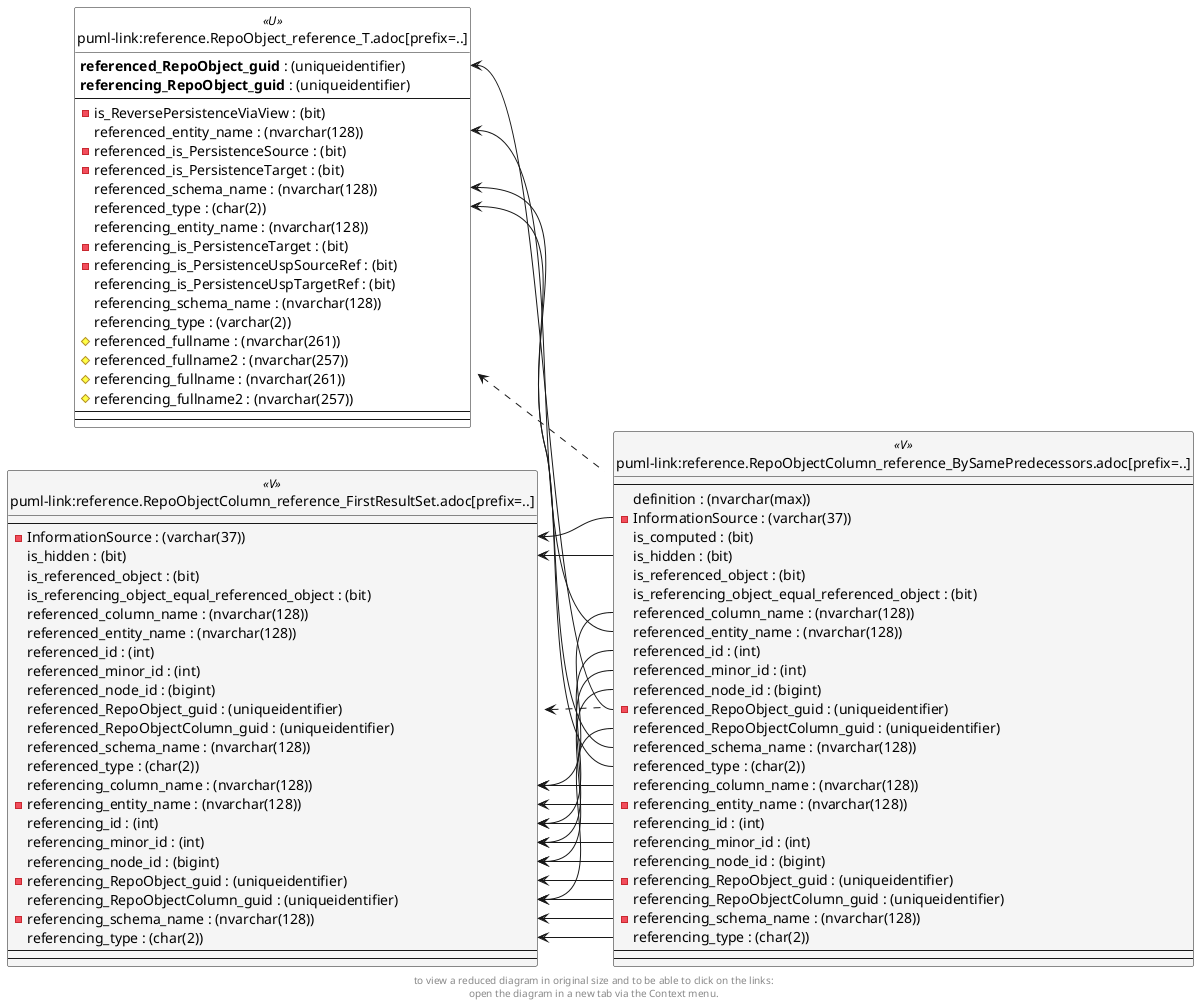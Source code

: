 @startuml
left to right direction
'top to bottom direction
hide circle
'avoide "." issues:
set namespaceSeparator none


skinparam class {
  BackgroundColor White
  BackgroundColor<<FN>> Yellow
  BackgroundColor<<FS>> Yellow
  BackgroundColor<<FT>> LightGray
  BackgroundColor<<IF>> Yellow
  BackgroundColor<<IS>> Yellow
  BackgroundColor<<P>> Aqua
  BackgroundColor<<PC>> Aqua
  BackgroundColor<<SN>> Yellow
  BackgroundColor<<SO>> SlateBlue
  BackgroundColor<<TF>> LightGray
  BackgroundColor<<TR>> Tomato
  BackgroundColor<<U>> White
  BackgroundColor<<V>> WhiteSmoke
  BackgroundColor<<X>> Aqua
}


entity "puml-link:reference.RepoObject_reference_T.adoc[prefix=..]" as reference.RepoObject_reference_T << U >> {
  **referenced_RepoObject_guid** : (uniqueidentifier)
  **referencing_RepoObject_guid** : (uniqueidentifier)
  --
  - is_ReversePersistenceViaView : (bit)
  referenced_entity_name : (nvarchar(128))
  - referenced_is_PersistenceSource : (bit)
  - referenced_is_PersistenceTarget : (bit)
  referenced_schema_name : (nvarchar(128))
  referenced_type : (char(2))
  referencing_entity_name : (nvarchar(128))
  - referencing_is_PersistenceTarget : (bit)
  - referencing_is_PersistenceUspSourceRef : (bit)
  referencing_is_PersistenceUspTargetRef : (bit)
  referencing_schema_name : (nvarchar(128))
  referencing_type : (varchar(2))
  # referenced_fullname : (nvarchar(261))
  # referenced_fullname2 : (nvarchar(257))
  # referencing_fullname : (nvarchar(261))
  # referencing_fullname2 : (nvarchar(257))
  --
  --
}

entity "puml-link:reference.RepoObjectColumn_reference_BySamePredecessors.adoc[prefix=..]" as reference.RepoObjectColumn_reference_BySamePredecessors << V >> {
  --
  definition : (nvarchar(max))
  - InformationSource : (varchar(37))
  is_computed : (bit)
  is_hidden : (bit)
  is_referenced_object : (bit)
  is_referencing_object_equal_referenced_object : (bit)
  referenced_column_name : (nvarchar(128))
  referenced_entity_name : (nvarchar(128))
  referenced_id : (int)
  referenced_minor_id : (int)
  referenced_node_id : (bigint)
  - referenced_RepoObject_guid : (uniqueidentifier)
  referenced_RepoObjectColumn_guid : (uniqueidentifier)
  referenced_schema_name : (nvarchar(128))
  referenced_type : (char(2))
  referencing_column_name : (nvarchar(128))
  - referencing_entity_name : (nvarchar(128))
  referencing_id : (int)
  referencing_minor_id : (int)
  referencing_node_id : (bigint)
  - referencing_RepoObject_guid : (uniqueidentifier)
  referencing_RepoObjectColumn_guid : (uniqueidentifier)
  - referencing_schema_name : (nvarchar(128))
  referencing_type : (char(2))
  --
  --
}

entity "puml-link:reference.RepoObjectColumn_reference_FirstResultSet.adoc[prefix=..]" as reference.RepoObjectColumn_reference_FirstResultSet << V >> {
  --
  - InformationSource : (varchar(37))
  is_hidden : (bit)
  is_referenced_object : (bit)
  is_referencing_object_equal_referenced_object : (bit)
  referenced_column_name : (nvarchar(128))
  referenced_entity_name : (nvarchar(128))
  referenced_id : (int)
  referenced_minor_id : (int)
  referenced_node_id : (bigint)
  referenced_RepoObject_guid : (uniqueidentifier)
  referenced_RepoObjectColumn_guid : (uniqueidentifier)
  referenced_schema_name : (nvarchar(128))
  referenced_type : (char(2))
  referencing_column_name : (nvarchar(128))
  - referencing_entity_name : (nvarchar(128))
  referencing_id : (int)
  referencing_minor_id : (int)
  referencing_node_id : (bigint)
  - referencing_RepoObject_guid : (uniqueidentifier)
  referencing_RepoObjectColumn_guid : (uniqueidentifier)
  - referencing_schema_name : (nvarchar(128))
  referencing_type : (char(2))
  --
  --
}

reference.RepoObject_reference_T <.. reference.RepoObjectColumn_reference_BySamePredecessors
reference.RepoObjectColumn_reference_FirstResultSet <.. reference.RepoObjectColumn_reference_BySamePredecessors
reference.RepoObject_reference_T::referenced_entity_name <-- reference.RepoObjectColumn_reference_BySamePredecessors::referenced_entity_name
reference.RepoObject_reference_T::referenced_RepoObject_guid <-- reference.RepoObjectColumn_reference_BySamePredecessors::referenced_RepoObject_guid
reference.RepoObject_reference_T::referenced_schema_name <-- reference.RepoObjectColumn_reference_BySamePredecessors::referenced_schema_name
reference.RepoObject_reference_T::referenced_type <-- reference.RepoObjectColumn_reference_BySamePredecessors::referenced_type
reference.RepoObjectColumn_reference_FirstResultSet::InformationSource <-- reference.RepoObjectColumn_reference_BySamePredecessors::InformationSource
reference.RepoObjectColumn_reference_FirstResultSet::is_hidden <-- reference.RepoObjectColumn_reference_BySamePredecessors::is_hidden
reference.RepoObjectColumn_reference_FirstResultSet::referencing_column_name <-- reference.RepoObjectColumn_reference_BySamePredecessors::referencing_column_name
reference.RepoObjectColumn_reference_FirstResultSet::referencing_column_name <-- reference.RepoObjectColumn_reference_BySamePredecessors::referenced_column_name
reference.RepoObjectColumn_reference_FirstResultSet::referencing_entity_name <-- reference.RepoObjectColumn_reference_BySamePredecessors::referencing_entity_name
reference.RepoObjectColumn_reference_FirstResultSet::referencing_id <-- reference.RepoObjectColumn_reference_BySamePredecessors::referencing_id
reference.RepoObjectColumn_reference_FirstResultSet::referencing_id <-- reference.RepoObjectColumn_reference_BySamePredecessors::referenced_id
reference.RepoObjectColumn_reference_FirstResultSet::referencing_minor_id <-- reference.RepoObjectColumn_reference_BySamePredecessors::referencing_minor_id
reference.RepoObjectColumn_reference_FirstResultSet::referencing_minor_id <-- reference.RepoObjectColumn_reference_BySamePredecessors::referenced_minor_id
reference.RepoObjectColumn_reference_FirstResultSet::referencing_node_id <-- reference.RepoObjectColumn_reference_BySamePredecessors::referencing_node_id
reference.RepoObjectColumn_reference_FirstResultSet::referencing_node_id <-- reference.RepoObjectColumn_reference_BySamePredecessors::referenced_node_id
reference.RepoObjectColumn_reference_FirstResultSet::referencing_RepoObject_guid <-- reference.RepoObjectColumn_reference_BySamePredecessors::referencing_RepoObject_guid
reference.RepoObjectColumn_reference_FirstResultSet::referencing_RepoObjectColumn_guid <-- reference.RepoObjectColumn_reference_BySamePredecessors::referencing_RepoObjectColumn_guid
reference.RepoObjectColumn_reference_FirstResultSet::referencing_RepoObjectColumn_guid <-- reference.RepoObjectColumn_reference_BySamePredecessors::referenced_RepoObjectColumn_guid
reference.RepoObjectColumn_reference_FirstResultSet::referencing_schema_name <-- reference.RepoObjectColumn_reference_BySamePredecessors::referencing_schema_name
reference.RepoObjectColumn_reference_FirstResultSet::referencing_type <-- reference.RepoObjectColumn_reference_BySamePredecessors::referencing_type
footer
to view a reduced diagram in original size and to be able to click on the links:
open the diagram in a new tab via the Context menu.
end footer

@enduml

